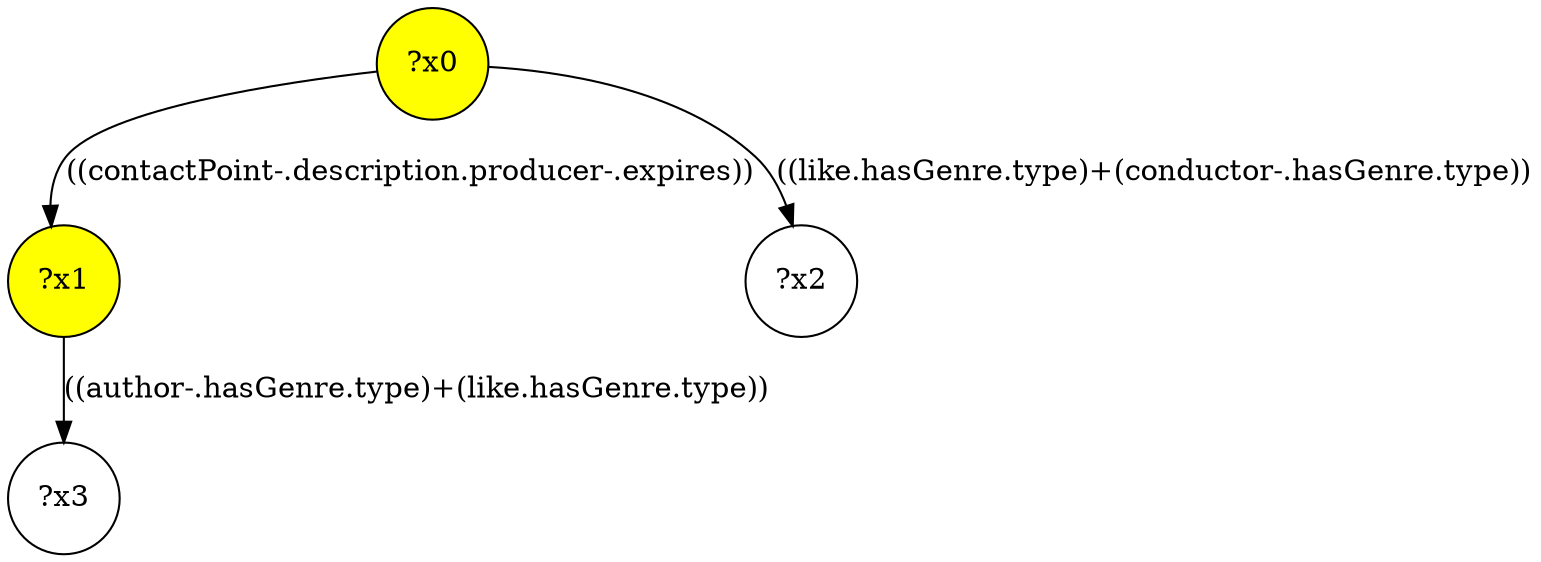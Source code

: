 digraph g {
	x0 [fillcolor="yellow", style="filled," shape=circle, label="?x0"];
	x1 [fillcolor="yellow", style="filled," shape=circle, label="?x1"];
	x0 -> x1 [label="((contactPoint-.description.producer-.expires))"];
	x2 [shape=circle, label="?x2"];
	x0 -> x2 [label="((like.hasGenre.type)+(conductor-.hasGenre.type))"];
	x3 [shape=circle, label="?x3"];
	x1 -> x3 [label="((author-.hasGenre.type)+(like.hasGenre.type))"];
}
